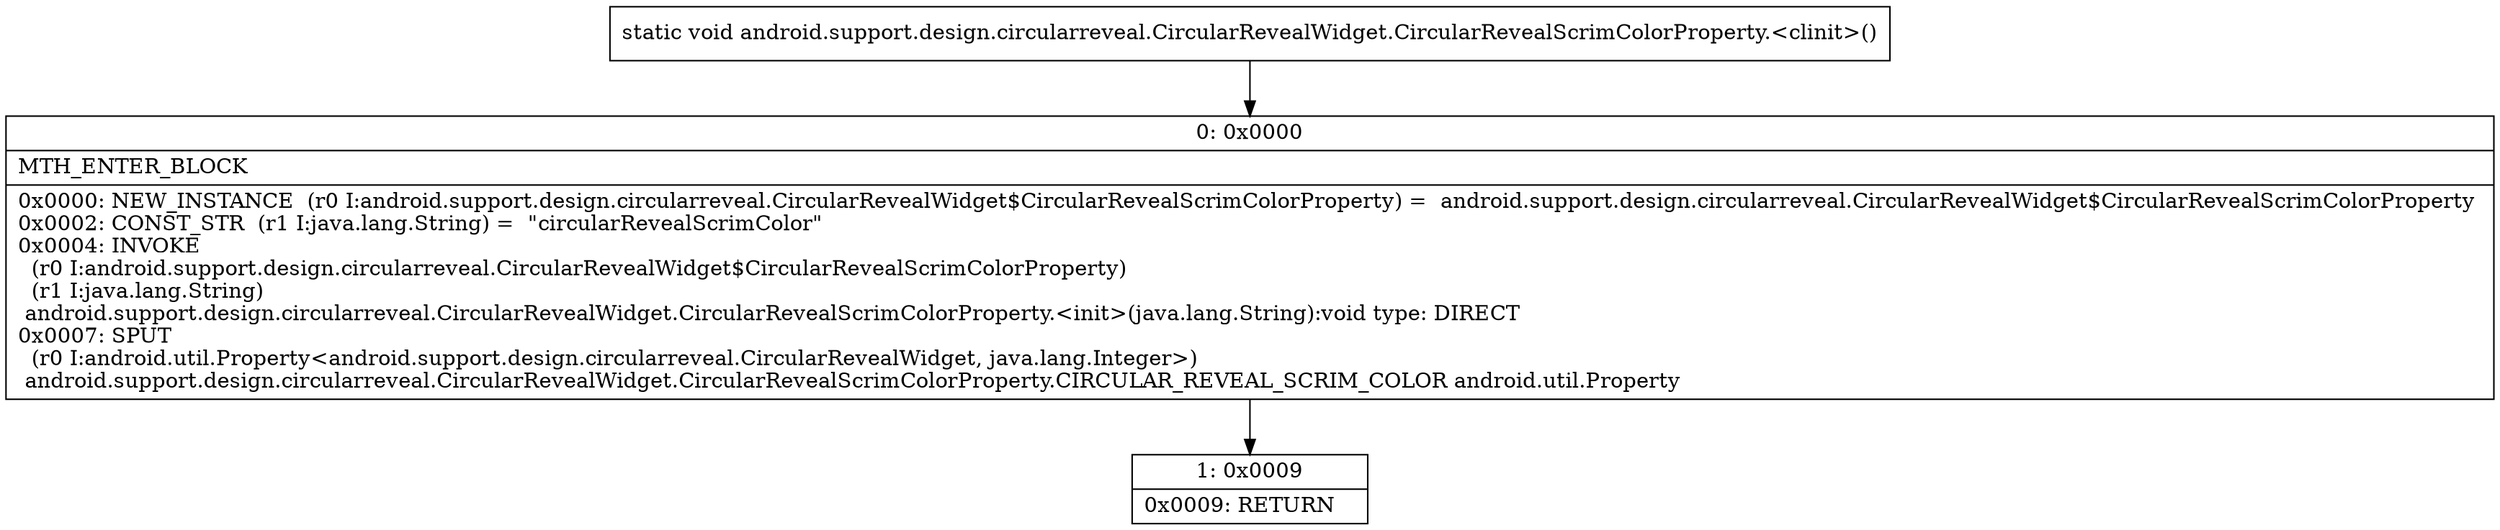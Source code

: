 digraph "CFG forandroid.support.design.circularreveal.CircularRevealWidget.CircularRevealScrimColorProperty.\<clinit\>()V" {
Node_0 [shape=record,label="{0\:\ 0x0000|MTH_ENTER_BLOCK\l|0x0000: NEW_INSTANCE  (r0 I:android.support.design.circularreveal.CircularRevealWidget$CircularRevealScrimColorProperty) =  android.support.design.circularreveal.CircularRevealWidget$CircularRevealScrimColorProperty \l0x0002: CONST_STR  (r1 I:java.lang.String) =  \"circularRevealScrimColor\" \l0x0004: INVOKE  \l  (r0 I:android.support.design.circularreveal.CircularRevealWidget$CircularRevealScrimColorProperty)\l  (r1 I:java.lang.String)\l android.support.design.circularreveal.CircularRevealWidget.CircularRevealScrimColorProperty.\<init\>(java.lang.String):void type: DIRECT \l0x0007: SPUT  \l  (r0 I:android.util.Property\<android.support.design.circularreveal.CircularRevealWidget, java.lang.Integer\>)\l android.support.design.circularreveal.CircularRevealWidget.CircularRevealScrimColorProperty.CIRCULAR_REVEAL_SCRIM_COLOR android.util.Property \l}"];
Node_1 [shape=record,label="{1\:\ 0x0009|0x0009: RETURN   \l}"];
MethodNode[shape=record,label="{static void android.support.design.circularreveal.CircularRevealWidget.CircularRevealScrimColorProperty.\<clinit\>() }"];
MethodNode -> Node_0;
Node_0 -> Node_1;
}

